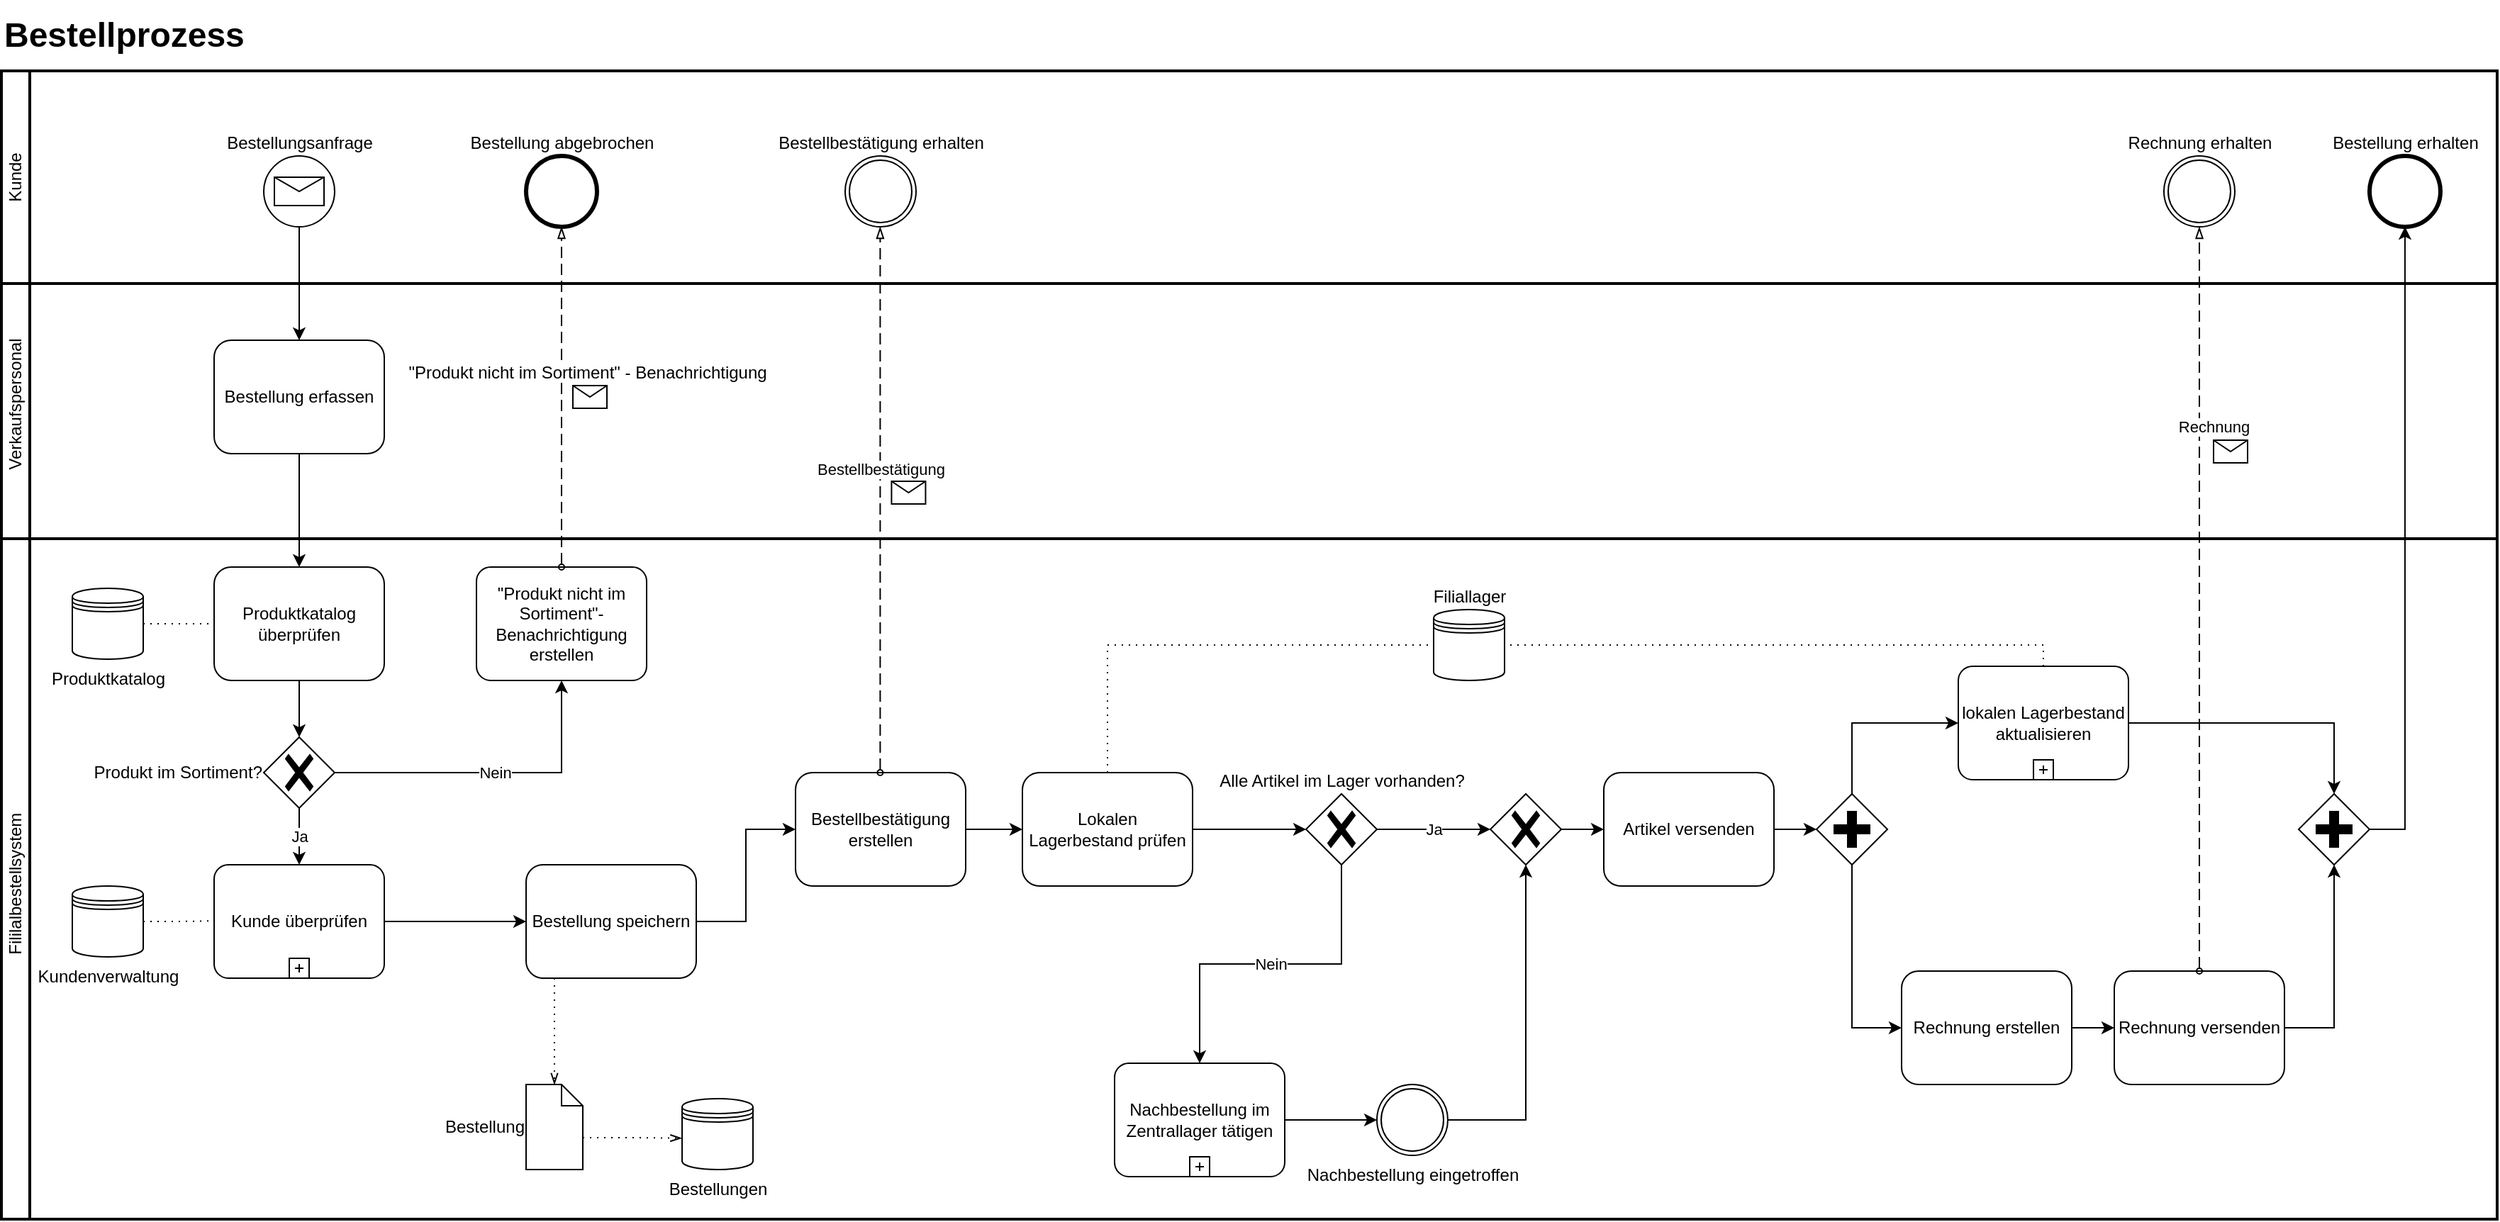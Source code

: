 <mxfile version="23.1.5" type="device">
  <diagram name="Page-1" id="hzpra2lofDzAdFRERjlR">
    <mxGraphModel dx="2100" dy="1242" grid="1" gridSize="10" guides="1" tooltips="1" connect="1" arrows="1" fold="1" page="1" pageScale="1" pageWidth="827" pageHeight="1169" math="0" shadow="0">
      <root>
        <mxCell id="0" />
        <mxCell id="1" parent="0" />
        <mxCell id="qseJRWOYaKlsRWUmHyyh-8" value="Fililalbestellsystem&lt;span style=&quot;white-space: pre;&quot;&gt;&#x9;&lt;/span&gt;" style="swimlane;html=1;startSize=20;fontStyle=0;collapsible=0;horizontal=0;swimlaneLine=1;swimlaneFillColor=#ffffff;strokeWidth=2;whiteSpace=wrap;" vertex="1" parent="1">
          <mxGeometry x="30" y="500" width="1760" height="480" as="geometry" />
        </mxCell>
        <mxCell id="qseJRWOYaKlsRWUmHyyh-9" value="" style="edgeStyle=orthogonalEdgeStyle;rounded=0;orthogonalLoop=1;jettySize=auto;html=1;" edge="1" parent="qseJRWOYaKlsRWUmHyyh-8" source="qseJRWOYaKlsRWUmHyyh-10" target="qseJRWOYaKlsRWUmHyyh-46">
          <mxGeometry relative="1" as="geometry" />
        </mxCell>
        <mxCell id="qseJRWOYaKlsRWUmHyyh-10" value="Bestellung speichern" style="shape=ext;rounded=1;html=1;whiteSpace=wrap;" vertex="1" parent="qseJRWOYaKlsRWUmHyyh-8">
          <mxGeometry x="370" y="230" width="120" height="80" as="geometry" />
        </mxCell>
        <mxCell id="qseJRWOYaKlsRWUmHyyh-11" value="" style="edgeStyle=orthogonalEdgeStyle;rounded=0;orthogonalLoop=1;jettySize=auto;html=1;" edge="1" parent="qseJRWOYaKlsRWUmHyyh-8" source="qseJRWOYaKlsRWUmHyyh-12" target="qseJRWOYaKlsRWUmHyyh-21">
          <mxGeometry relative="1" as="geometry" />
        </mxCell>
        <mxCell id="qseJRWOYaKlsRWUmHyyh-12" value="Lokalen Lagerbestand prüfen" style="shape=ext;rounded=1;html=1;whiteSpace=wrap;" vertex="1" parent="qseJRWOYaKlsRWUmHyyh-8">
          <mxGeometry x="720" y="165" width="120" height="80" as="geometry" />
        </mxCell>
        <mxCell id="qseJRWOYaKlsRWUmHyyh-13" value="Kundenverwaltung" style="shape=datastore;html=1;labelPosition=center;verticalLabelPosition=bottom;align=center;verticalAlign=top;" vertex="1" parent="qseJRWOYaKlsRWUmHyyh-8">
          <mxGeometry x="50" y="245" width="50" height="50" as="geometry" />
        </mxCell>
        <mxCell id="qseJRWOYaKlsRWUmHyyh-14" value="Produktkatalog überprüfen" style="shape=ext;rounded=1;html=1;whiteSpace=wrap;" vertex="1" parent="qseJRWOYaKlsRWUmHyyh-8">
          <mxGeometry x="150" y="20" width="120" height="80" as="geometry" />
        </mxCell>
        <mxCell id="qseJRWOYaKlsRWUmHyyh-15" value="Produktkatalog" style="shape=datastore;html=1;labelPosition=center;verticalLabelPosition=bottom;align=center;verticalAlign=top;" vertex="1" parent="qseJRWOYaKlsRWUmHyyh-8">
          <mxGeometry x="50" y="35" width="50" height="50" as="geometry" />
        </mxCell>
        <mxCell id="qseJRWOYaKlsRWUmHyyh-16" value="Produkt im Sortiment?" style="points=[[0.25,0.25,0],[0.5,0,0],[0.75,0.25,0],[1,0.5,0],[0.75,0.75,0],[0.5,1,0],[0.25,0.75,0],[0,0.5,0]];shape=mxgraph.bpmn.gateway2;html=1;verticalLabelPosition=middle;labelBackgroundColor=#ffffff;verticalAlign=middle;align=right;perimeter=rhombusPerimeter;outlineConnect=0;outline=none;symbol=none;gwType=exclusive;labelPosition=left;" vertex="1" parent="qseJRWOYaKlsRWUmHyyh-8">
          <mxGeometry x="185" y="140" width="50" height="50" as="geometry" />
        </mxCell>
        <mxCell id="qseJRWOYaKlsRWUmHyyh-17" value="" style="edgeStyle=orthogonalEdgeStyle;rounded=0;orthogonalLoop=1;jettySize=auto;html=1;" edge="1" parent="qseJRWOYaKlsRWUmHyyh-8" source="qseJRWOYaKlsRWUmHyyh-18" target="qseJRWOYaKlsRWUmHyyh-31">
          <mxGeometry relative="1" as="geometry" />
        </mxCell>
        <mxCell id="qseJRWOYaKlsRWUmHyyh-18" value="Artikel versenden" style="html=1;whiteSpace=wrap;rounded=1;" vertex="1" parent="qseJRWOYaKlsRWUmHyyh-8">
          <mxGeometry x="1130" y="165" width="120" height="80" as="geometry" />
        </mxCell>
        <mxCell id="qseJRWOYaKlsRWUmHyyh-19" style="edgeStyle=orthogonalEdgeStyle;rounded=0;orthogonalLoop=1;jettySize=auto;html=1;exitX=1;exitY=0.5;exitDx=0;exitDy=0;exitPerimeter=0;entryX=0;entryY=0.5;entryDx=0;entryDy=0;" edge="1" parent="qseJRWOYaKlsRWUmHyyh-8" source="qseJRWOYaKlsRWUmHyyh-20" target="qseJRWOYaKlsRWUmHyyh-10">
          <mxGeometry relative="1" as="geometry" />
        </mxCell>
        <mxCell id="qseJRWOYaKlsRWUmHyyh-20" value="Kunde überprüfen" style="points=[[0.25,0,0],[0.5,0,0],[0.75,0,0],[1,0.25,0],[1,0.5,0],[1,0.75,0],[0.75,1,0],[0.5,1,0],[0.25,1,0],[0,0.75,0],[0,0.5,0],[0,0.25,0]];shape=mxgraph.bpmn.task;whiteSpace=wrap;rectStyle=rounded;size=10;html=1;container=1;expand=0;collapsible=0;taskMarker=abstract;isLoopSub=1;" vertex="1" parent="qseJRWOYaKlsRWUmHyyh-8">
          <mxGeometry x="150" y="230" width="120" height="80" as="geometry" />
        </mxCell>
        <mxCell id="qseJRWOYaKlsRWUmHyyh-21" value="Alle Artikel im Lager vorhanden?" style="points=[[0.25,0.25,0],[0.5,0,0],[0.75,0.25,0],[1,0.5,0],[0.75,0.75,0],[0.5,1,0],[0.25,0.75,0],[0,0.5,0]];shape=mxgraph.bpmn.gateway2;html=1;verticalLabelPosition=top;labelBackgroundColor=#ffffff;verticalAlign=bottom;align=center;perimeter=rhombusPerimeter;outlineConnect=0;outline=none;symbol=none;gwType=exclusive;labelPosition=center;" vertex="1" parent="qseJRWOYaKlsRWUmHyyh-8">
          <mxGeometry x="920" y="180" width="50" height="50" as="geometry" />
        </mxCell>
        <mxCell id="qseJRWOYaKlsRWUmHyyh-22" value="" style="edgeStyle=orthogonalEdgeStyle;rounded=0;orthogonalLoop=1;jettySize=auto;html=1;" edge="1" parent="qseJRWOYaKlsRWUmHyyh-8" source="qseJRWOYaKlsRWUmHyyh-23" target="qseJRWOYaKlsRWUmHyyh-18">
          <mxGeometry relative="1" as="geometry" />
        </mxCell>
        <mxCell id="qseJRWOYaKlsRWUmHyyh-23" value="" style="points=[[0.25,0.25,0],[0.5,0,0],[0.75,0.25,0],[1,0.5,0],[0.75,0.75,0],[0.5,1,0],[0.25,0.75,0],[0,0.5,0]];shape=mxgraph.bpmn.gateway2;html=1;verticalLabelPosition=top;labelBackgroundColor=#ffffff;verticalAlign=bottom;align=center;perimeter=rhombusPerimeter;outlineConnect=0;outline=none;symbol=none;gwType=exclusive;labelPosition=center;" vertex="1" parent="qseJRWOYaKlsRWUmHyyh-8">
          <mxGeometry x="1050" y="180" width="50" height="50" as="geometry" />
        </mxCell>
        <mxCell id="qseJRWOYaKlsRWUmHyyh-24" value="Ja" style="edgeStyle=orthogonalEdgeStyle;rounded=0;html=1;jettySize=auto;orthogonalLoop=1;exitX=1;exitY=0.5;exitDx=0;exitDy=0;exitPerimeter=0;entryX=0;entryY=0.5;entryDx=0;entryDy=0;entryPerimeter=0;" edge="1" parent="qseJRWOYaKlsRWUmHyyh-8" source="qseJRWOYaKlsRWUmHyyh-21" target="qseJRWOYaKlsRWUmHyyh-23">
          <mxGeometry relative="1" as="geometry">
            <Array as="points" />
            <mxPoint x="440" y="310" as="sourcePoint" />
            <mxPoint x="520" y="380" as="targetPoint" />
          </mxGeometry>
        </mxCell>
        <mxCell id="qseJRWOYaKlsRWUmHyyh-25" value="Nachbestellung im Zentrallager tätigen" style="points=[[0.25,0,0],[0.5,0,0],[0.75,0,0],[1,0.25,0],[1,0.5,0],[1,0.75,0],[0.75,1,0],[0.5,1,0],[0.25,1,0],[0,0.75,0],[0,0.5,0],[0,0.25,0]];shape=mxgraph.bpmn.task;whiteSpace=wrap;rectStyle=rounded;size=10;html=1;container=1;expand=0;collapsible=0;taskMarker=abstract;isLoopSub=1;" vertex="1" parent="qseJRWOYaKlsRWUmHyyh-8">
          <mxGeometry x="785" y="370" width="120" height="80" as="geometry" />
        </mxCell>
        <mxCell id="qseJRWOYaKlsRWUmHyyh-26" value="Nein" style="edgeStyle=orthogonalEdgeStyle;rounded=0;html=1;jettySize=auto;orthogonalLoop=1;exitX=0.5;exitY=1;exitDx=0;exitDy=0;exitPerimeter=0;entryX=0.5;entryY=0;entryDx=0;entryDy=0;entryPerimeter=0;" edge="1" parent="qseJRWOYaKlsRWUmHyyh-8" source="qseJRWOYaKlsRWUmHyyh-21" target="qseJRWOYaKlsRWUmHyyh-25">
          <mxGeometry relative="1" as="geometry">
            <mxPoint x="377.5" y="500" as="sourcePoint" />
            <mxPoint x="415" y="520.0" as="targetPoint" />
            <Array as="points" />
          </mxGeometry>
        </mxCell>
        <mxCell id="qseJRWOYaKlsRWUmHyyh-27" value="" style="edgeStyle=orthogonalEdgeStyle;rounded=0;orthogonalLoop=1;jettySize=auto;html=1;" edge="1" parent="qseJRWOYaKlsRWUmHyyh-8" source="qseJRWOYaKlsRWUmHyyh-28" target="qseJRWOYaKlsRWUmHyyh-23">
          <mxGeometry relative="1" as="geometry" />
        </mxCell>
        <mxCell id="qseJRWOYaKlsRWUmHyyh-28" value="Nachbestellung eingetroffen" style="points=[[0.145,0.145,0],[0.5,0,0],[0.855,0.145,0],[1,0.5,0],[0.855,0.855,0],[0.5,1,0],[0.145,0.855,0],[0,0.5,0]];shape=mxgraph.bpmn.event;html=1;verticalLabelPosition=bottom;labelBackgroundColor=#ffffff;verticalAlign=top;align=center;perimeter=ellipsePerimeter;outlineConnect=0;aspect=fixed;outline=throwing;symbol=general;" vertex="1" parent="qseJRWOYaKlsRWUmHyyh-8">
          <mxGeometry x="970" y="385" width="50" height="50" as="geometry" />
        </mxCell>
        <mxCell id="qseJRWOYaKlsRWUmHyyh-29" style="edgeStyle=orthogonalEdgeStyle;rounded=0;html=1;jettySize=auto;orthogonalLoop=1;exitX=1;exitY=0.5;exitDx=0;exitDy=0;exitPerimeter=0;entryX=0;entryY=0.5;entryDx=0;entryDy=0;entryPerimeter=0;" edge="1" parent="qseJRWOYaKlsRWUmHyyh-8" source="qseJRWOYaKlsRWUmHyyh-25" target="qseJRWOYaKlsRWUmHyyh-28">
          <mxGeometry relative="1" as="geometry">
            <mxPoint x="550" y="680" as="sourcePoint" />
            <mxPoint x="595" y="865" as="targetPoint" />
          </mxGeometry>
        </mxCell>
        <mxCell id="qseJRWOYaKlsRWUmHyyh-67" style="edgeStyle=orthogonalEdgeStyle;rounded=0;orthogonalLoop=1;jettySize=auto;html=1;exitX=0.5;exitY=1;exitDx=0;exitDy=0;exitPerimeter=0;entryX=0;entryY=0.5;entryDx=0;entryDy=0;" edge="1" parent="qseJRWOYaKlsRWUmHyyh-8" source="qseJRWOYaKlsRWUmHyyh-31" target="qseJRWOYaKlsRWUmHyyh-33">
          <mxGeometry relative="1" as="geometry" />
        </mxCell>
        <mxCell id="qseJRWOYaKlsRWUmHyyh-31" value="" style="points=[[0.25,0.25,0],[0.5,0,0],[0.75,0.25,0],[1,0.5,0],[0.75,0.75,0],[0.5,1,0],[0.25,0.75,0],[0,0.5,0]];shape=mxgraph.bpmn.gateway2;html=1;verticalLabelPosition=bottom;labelBackgroundColor=#ffffff;verticalAlign=top;align=center;perimeter=rhombusPerimeter;outlineConnect=0;outline=none;symbol=none;gwType=parallel;" vertex="1" parent="qseJRWOYaKlsRWUmHyyh-8">
          <mxGeometry x="1280" y="180" width="50" height="50" as="geometry" />
        </mxCell>
        <mxCell id="qseJRWOYaKlsRWUmHyyh-32" value="" style="edgeStyle=orthogonalEdgeStyle;rounded=0;orthogonalLoop=1;jettySize=auto;html=1;" edge="1" parent="qseJRWOYaKlsRWUmHyyh-8" source="qseJRWOYaKlsRWUmHyyh-33" target="qseJRWOYaKlsRWUmHyyh-34">
          <mxGeometry relative="1" as="geometry" />
        </mxCell>
        <mxCell id="qseJRWOYaKlsRWUmHyyh-33" value="Rechnung erstellen" style="html=1;whiteSpace=wrap;rounded=1;" vertex="1" parent="qseJRWOYaKlsRWUmHyyh-8">
          <mxGeometry x="1340" y="305" width="120" height="80" as="geometry" />
        </mxCell>
        <mxCell id="qseJRWOYaKlsRWUmHyyh-34" value="Rechnung versenden" style="html=1;whiteSpace=wrap;rounded=1;" vertex="1" parent="qseJRWOYaKlsRWUmHyyh-8">
          <mxGeometry x="1490" y="305" width="120" height="80" as="geometry" />
        </mxCell>
        <mxCell id="qseJRWOYaKlsRWUmHyyh-35" value="lokalen Lagerbestand aktualisieren" style="points=[[0.25,0,0],[0.5,0,0],[0.75,0,0],[1,0.25,0],[1,0.5,0],[1,0.75,0],[0.75,1,0],[0.5,1,0],[0.25,1,0],[0,0.75,0],[0,0.5,0],[0,0.25,0]];shape=mxgraph.bpmn.task;whiteSpace=wrap;rectStyle=rounded;size=10;html=1;container=1;expand=0;collapsible=0;taskMarker=abstract;isLoopSub=1;" vertex="1" parent="qseJRWOYaKlsRWUmHyyh-8">
          <mxGeometry x="1380" y="90" width="120" height="80" as="geometry" />
        </mxCell>
        <mxCell id="qseJRWOYaKlsRWUmHyyh-36" value="Bestellungen" style="shape=datastore;html=1;labelPosition=center;verticalLabelPosition=bottom;align=center;verticalAlign=top;" vertex="1" parent="qseJRWOYaKlsRWUmHyyh-8">
          <mxGeometry x="480" y="395" width="50" height="50" as="geometry" />
        </mxCell>
        <mxCell id="qseJRWOYaKlsRWUmHyyh-37" value="Bestellung" style="shape=mxgraph.bpmn.data;labelPosition=left;verticalLabelPosition=middle;align=right;verticalAlign=middle;size=15;html=1;" vertex="1" parent="qseJRWOYaKlsRWUmHyyh-8">
          <mxGeometry x="370" y="385" width="40" height="60" as="geometry" />
        </mxCell>
        <mxCell id="qseJRWOYaKlsRWUmHyyh-38" style="edgeStyle=orthogonalEdgeStyle;rounded=0;orthogonalLoop=1;jettySize=auto;html=1;exitX=0.5;exitY=1;exitDx=0;exitDy=0;entryX=0.5;entryY=0;entryDx=0;entryDy=0;entryPerimeter=0;" edge="1" parent="qseJRWOYaKlsRWUmHyyh-8" source="qseJRWOYaKlsRWUmHyyh-14" target="qseJRWOYaKlsRWUmHyyh-16">
          <mxGeometry relative="1" as="geometry" />
        </mxCell>
        <mxCell id="qseJRWOYaKlsRWUmHyyh-39" value="Ja" style="edgeStyle=orthogonalEdgeStyle;rounded=0;orthogonalLoop=1;jettySize=auto;html=1;exitX=0.5;exitY=1;exitDx=0;exitDy=0;exitPerimeter=0;entryX=0.5;entryY=0;entryDx=0;entryDy=0;entryPerimeter=0;" edge="1" parent="qseJRWOYaKlsRWUmHyyh-8" source="qseJRWOYaKlsRWUmHyyh-16" target="qseJRWOYaKlsRWUmHyyh-20">
          <mxGeometry relative="1" as="geometry" />
        </mxCell>
        <mxCell id="qseJRWOYaKlsRWUmHyyh-41" value="" style="points=[[0.25,0.25,0],[0.5,0,0],[0.75,0.25,0],[1,0.5,0],[0.75,0.75,0],[0.5,1,0],[0.25,0.75,0],[0,0.5,0]];shape=mxgraph.bpmn.gateway2;html=1;verticalLabelPosition=bottom;labelBackgroundColor=#ffffff;verticalAlign=top;align=center;perimeter=rhombusPerimeter;outlineConnect=0;outline=none;symbol=none;gwType=parallel;" vertex="1" parent="qseJRWOYaKlsRWUmHyyh-8">
          <mxGeometry x="1620" y="180" width="50" height="50" as="geometry" />
        </mxCell>
        <mxCell id="qseJRWOYaKlsRWUmHyyh-45" value="" style="edgeStyle=orthogonalEdgeStyle;rounded=0;orthogonalLoop=1;jettySize=auto;html=1;" edge="1" parent="qseJRWOYaKlsRWUmHyyh-8" source="qseJRWOYaKlsRWUmHyyh-46" target="qseJRWOYaKlsRWUmHyyh-12">
          <mxGeometry relative="1" as="geometry" />
        </mxCell>
        <mxCell id="qseJRWOYaKlsRWUmHyyh-46" value="Bestellbestätigung erstellen" style="shape=ext;rounded=1;html=1;whiteSpace=wrap;" vertex="1" parent="qseJRWOYaKlsRWUmHyyh-8">
          <mxGeometry x="560" y="165" width="120" height="80" as="geometry" />
        </mxCell>
        <mxCell id="qseJRWOYaKlsRWUmHyyh-47" value="" style="edgeStyle=elbowEdgeStyle;fontSize=12;html=1;endFill=0;startFill=0;endSize=6;startSize=6;dashed=1;dashPattern=1 4;endArrow=openThin;startArrow=none;rounded=0;entryX=-0.005;entryY=0.558;entryDx=0;entryDy=0;exitX=0;exitY=0;exitDx=40;exitDy=37.5;exitPerimeter=0;entryPerimeter=0;" edge="1" parent="qseJRWOYaKlsRWUmHyyh-8" source="qseJRWOYaKlsRWUmHyyh-37" target="qseJRWOYaKlsRWUmHyyh-36">
          <mxGeometry width="160" relative="1" as="geometry">
            <mxPoint x="400" y="240" as="sourcePoint" />
            <mxPoint x="400" y="205" as="targetPoint" />
          </mxGeometry>
        </mxCell>
        <mxCell id="qseJRWOYaKlsRWUmHyyh-48" value="" style="edgeStyle=elbowEdgeStyle;fontSize=12;html=1;endFill=0;startFill=0;endSize=6;startSize=6;dashed=1;dashPattern=1 4;endArrow=none;startArrow=none;rounded=0;exitX=1;exitY=0.5;exitDx=0;exitDy=0;" edge="1" parent="qseJRWOYaKlsRWUmHyyh-8" source="qseJRWOYaKlsRWUmHyyh-13">
          <mxGeometry width="160" relative="1" as="geometry">
            <mxPoint x="100" y="269.58" as="sourcePoint" />
            <mxPoint x="150" y="269.58" as="targetPoint" />
          </mxGeometry>
        </mxCell>
        <mxCell id="qseJRWOYaKlsRWUmHyyh-49" value="" style="edgeStyle=elbowEdgeStyle;fontSize=12;html=1;endFill=0;startFill=0;endSize=6;startSize=6;dashed=1;dashPattern=1 4;endArrow=none;startArrow=none;rounded=0;exitX=1;exitY=0.5;exitDx=0;exitDy=0;entryX=0;entryY=0.5;entryDx=0;entryDy=0;" edge="1" parent="qseJRWOYaKlsRWUmHyyh-8" source="qseJRWOYaKlsRWUmHyyh-15" target="qseJRWOYaKlsRWUmHyyh-14">
          <mxGeometry width="160" relative="1" as="geometry">
            <mxPoint x="260" y="-30" as="sourcePoint" />
            <mxPoint x="150" y="-130" as="targetPoint" />
          </mxGeometry>
        </mxCell>
        <mxCell id="qseJRWOYaKlsRWUmHyyh-60" value="" style="edgeStyle=elbowEdgeStyle;fontSize=12;html=1;endFill=0;startFill=0;endSize=6;startSize=6;dashed=1;dashPattern=1 4;endArrow=openThin;startArrow=none;rounded=0;exitX=0.5;exitY=1;exitDx=0;exitDy=0;entryX=0.5;entryY=0;entryDx=0;entryDy=0;entryPerimeter=0;" edge="1" parent="qseJRWOYaKlsRWUmHyyh-8" source="qseJRWOYaKlsRWUmHyyh-10" target="qseJRWOYaKlsRWUmHyyh-37">
          <mxGeometry width="160" relative="1" as="geometry">
            <mxPoint x="370" y="360" as="sourcePoint" />
            <mxPoint x="390" y="370" as="targetPoint" />
            <Array as="points">
              <mxPoint x="390" y="340" />
            </Array>
          </mxGeometry>
        </mxCell>
        <mxCell id="qseJRWOYaKlsRWUmHyyh-61" value="&quot;Produkt nicht im Sortiment&quot;-Benachrichtigung erstellen" style="points=[[0.25,0,0],[0.5,0,0],[0.75,0,0],[1,0.25,0],[1,0.5,0],[1,0.75,0],[0.75,1,0],[0.5,1,0],[0.25,1,0],[0,0.75,0],[0,0.5,0],[0,0.25,0]];shape=mxgraph.bpmn.task;whiteSpace=wrap;rectStyle=rounded;size=10;html=1;container=1;expand=0;collapsible=0;taskMarker=abstract;" vertex="1" parent="qseJRWOYaKlsRWUmHyyh-8">
          <mxGeometry x="335" y="20" width="120" height="80" as="geometry" />
        </mxCell>
        <mxCell id="qseJRWOYaKlsRWUmHyyh-62" value="Nein" style="edgeStyle=orthogonalEdgeStyle;rounded=0;orthogonalLoop=1;jettySize=auto;html=1;exitX=1;exitY=0.5;exitDx=0;exitDy=0;exitPerimeter=0;entryX=0.5;entryY=1;entryDx=0;entryDy=0;entryPerimeter=0;" edge="1" parent="qseJRWOYaKlsRWUmHyyh-8" source="qseJRWOYaKlsRWUmHyyh-16" target="qseJRWOYaKlsRWUmHyyh-61">
          <mxGeometry relative="1" as="geometry" />
        </mxCell>
        <mxCell id="qseJRWOYaKlsRWUmHyyh-68" style="edgeStyle=orthogonalEdgeStyle;rounded=0;orthogonalLoop=1;jettySize=auto;html=1;exitX=0.5;exitY=0;exitDx=0;exitDy=0;exitPerimeter=0;entryX=0;entryY=0.5;entryDx=0;entryDy=0;entryPerimeter=0;" edge="1" parent="qseJRWOYaKlsRWUmHyyh-8" source="qseJRWOYaKlsRWUmHyyh-31" target="qseJRWOYaKlsRWUmHyyh-35">
          <mxGeometry relative="1" as="geometry" />
        </mxCell>
        <mxCell id="qseJRWOYaKlsRWUmHyyh-69" style="edgeStyle=orthogonalEdgeStyle;rounded=0;orthogonalLoop=1;jettySize=auto;html=1;exitX=1;exitY=0.5;exitDx=0;exitDy=0;exitPerimeter=0;entryX=0.5;entryY=0;entryDx=0;entryDy=0;entryPerimeter=0;" edge="1" parent="qseJRWOYaKlsRWUmHyyh-8" source="qseJRWOYaKlsRWUmHyyh-35" target="qseJRWOYaKlsRWUmHyyh-41">
          <mxGeometry relative="1" as="geometry" />
        </mxCell>
        <mxCell id="qseJRWOYaKlsRWUmHyyh-70" style="edgeStyle=orthogonalEdgeStyle;rounded=0;orthogonalLoop=1;jettySize=auto;html=1;exitX=1;exitY=0.5;exitDx=0;exitDy=0;entryX=0.5;entryY=1;entryDx=0;entryDy=0;entryPerimeter=0;" edge="1" parent="qseJRWOYaKlsRWUmHyyh-8" source="qseJRWOYaKlsRWUmHyyh-34" target="qseJRWOYaKlsRWUmHyyh-41">
          <mxGeometry relative="1" as="geometry" />
        </mxCell>
        <mxCell id="qseJRWOYaKlsRWUmHyyh-66" value="Filiallager" style="shape=datastore;html=1;labelPosition=center;verticalLabelPosition=top;align=center;verticalAlign=bottom;" vertex="1" parent="qseJRWOYaKlsRWUmHyyh-8">
          <mxGeometry x="1010" y="50" width="50" height="50" as="geometry" />
        </mxCell>
        <mxCell id="qseJRWOYaKlsRWUmHyyh-71" value="" style="edgeStyle=elbowEdgeStyle;fontSize=12;html=1;endFill=0;startFill=0;endSize=6;startSize=6;dashed=1;dashPattern=1 4;endArrow=none;startArrow=none;rounded=0;exitX=0.5;exitY=0;exitDx=0;exitDy=0;entryX=0;entryY=0.5;entryDx=0;entryDy=0;" edge="1" parent="qseJRWOYaKlsRWUmHyyh-8" source="qseJRWOYaKlsRWUmHyyh-12" target="qseJRWOYaKlsRWUmHyyh-66">
          <mxGeometry width="160" relative="1" as="geometry">
            <mxPoint x="790" y="80" as="sourcePoint" />
            <mxPoint x="950" y="80" as="targetPoint" />
            <Array as="points">
              <mxPoint x="780" y="120" />
            </Array>
          </mxGeometry>
        </mxCell>
        <mxCell id="qseJRWOYaKlsRWUmHyyh-72" value="" style="edgeStyle=elbowEdgeStyle;fontSize=12;html=1;endFill=0;startFill=0;endSize=6;startSize=6;dashed=1;dashPattern=1 4;endArrow=none;startArrow=none;rounded=0;exitX=0.5;exitY=0;exitDx=0;exitDy=0;exitPerimeter=0;entryX=1;entryY=0.5;entryDx=0;entryDy=0;" edge="1" parent="qseJRWOYaKlsRWUmHyyh-8" source="qseJRWOYaKlsRWUmHyyh-35" target="qseJRWOYaKlsRWUmHyyh-66">
          <mxGeometry width="160" relative="1" as="geometry">
            <mxPoint x="890" y="80" as="sourcePoint" />
            <mxPoint x="1170" y="80" as="targetPoint" />
            <Array as="points">
              <mxPoint x="1440" y="75" />
            </Array>
          </mxGeometry>
        </mxCell>
        <mxCell id="qseJRWOYaKlsRWUmHyyh-1" value="Verkaufspersonal" style="swimlane;html=1;startSize=20;fontStyle=0;collapsible=0;horizontal=0;swimlaneLine=1;swimlaneFillColor=#ffffff;strokeWidth=2;whiteSpace=wrap;" vertex="1" parent="1">
          <mxGeometry x="30" y="310" width="1760" height="190" as="geometry" />
        </mxCell>
        <mxCell id="qseJRWOYaKlsRWUmHyyh-2" value="Bestellung erfassen" style="shape=ext;rounded=1;html=1;whiteSpace=wrap;" vertex="1" parent="qseJRWOYaKlsRWUmHyyh-1">
          <mxGeometry x="150" y="50" width="120" height="80" as="geometry" />
        </mxCell>
        <mxCell id="qseJRWOYaKlsRWUmHyyh-3" value="Kunde" style="swimlane;html=1;startSize=20;fontStyle=0;collapsible=0;horizontal=0;swimlaneLine=1;swimlaneFillColor=#ffffff;strokeWidth=2;whiteSpace=wrap;" vertex="1" parent="1">
          <mxGeometry x="30" y="170" width="1760" height="150" as="geometry" />
        </mxCell>
        <mxCell id="qseJRWOYaKlsRWUmHyyh-4" value="Bestellungsanfrage" style="points=[[0.145,0.145,0],[0.5,0,0],[0.855,0.145,0],[1,0.5,0],[0.855,0.855,0],[0.5,1,0],[0.145,0.855,0],[0,0.5,0]];shape=mxgraph.bpmn.event;html=1;verticalLabelPosition=top;labelBackgroundColor=#ffffff;verticalAlign=bottom;align=center;perimeter=ellipsePerimeter;outlineConnect=0;aspect=fixed;outline=standard;symbol=message;labelPosition=center;" vertex="1" parent="qseJRWOYaKlsRWUmHyyh-3">
          <mxGeometry x="185" y="60" width="50" height="50" as="geometry" />
        </mxCell>
        <mxCell id="qseJRWOYaKlsRWUmHyyh-5" value="Bestellbestätigung erhalten" style="points=[[0.145,0.145,0],[0.5,0,0],[0.855,0.145,0],[1,0.5,0],[0.855,0.855,0],[0.5,1,0],[0.145,0.855,0],[0,0.5,0]];shape=mxgraph.bpmn.event;html=1;verticalLabelPosition=top;labelBackgroundColor=#ffffff;verticalAlign=bottom;align=center;perimeter=ellipsePerimeter;outlineConnect=0;aspect=fixed;outline=throwing;symbol=general;labelPosition=center;" vertex="1" parent="qseJRWOYaKlsRWUmHyyh-3">
          <mxGeometry x="595" y="60" width="50" height="50" as="geometry" />
        </mxCell>
        <mxCell id="qseJRWOYaKlsRWUmHyyh-6" value="Rechnung erhalten" style="points=[[0.145,0.145,0],[0.5,0,0],[0.855,0.145,0],[1,0.5,0],[0.855,0.855,0],[0.5,1,0],[0.145,0.855,0],[0,0.5,0]];shape=mxgraph.bpmn.event;html=1;verticalLabelPosition=top;labelBackgroundColor=#ffffff;verticalAlign=bottom;align=center;perimeter=ellipsePerimeter;outlineConnect=0;aspect=fixed;outline=throwing;symbol=general;labelPosition=center;" vertex="1" parent="qseJRWOYaKlsRWUmHyyh-3">
          <mxGeometry x="1525" y="60" width="50" height="50" as="geometry" />
        </mxCell>
        <mxCell id="qseJRWOYaKlsRWUmHyyh-7" value="Bestellung erhalten" style="points=[[0.145,0.145,0],[0.5,0,0],[0.855,0.145,0],[1,0.5,0],[0.855,0.855,0],[0.5,1,0],[0.145,0.855,0],[0,0.5,0]];shape=mxgraph.bpmn.event;html=1;verticalLabelPosition=top;labelBackgroundColor=#ffffff;verticalAlign=bottom;align=center;perimeter=ellipsePerimeter;outlineConnect=0;aspect=fixed;outline=end;symbol=terminate2;labelPosition=center;" vertex="1" parent="qseJRWOYaKlsRWUmHyyh-3">
          <mxGeometry x="1670" y="60" width="50" height="50" as="geometry" />
        </mxCell>
        <mxCell id="qseJRWOYaKlsRWUmHyyh-63" value="Bestellung abgebrochen" style="points=[[0.145,0.145,0],[0.5,0,0],[0.855,0.145,0],[1,0.5,0],[0.855,0.855,0],[0.5,1,0],[0.145,0.855,0],[0,0.5,0]];shape=mxgraph.bpmn.event;html=1;verticalLabelPosition=top;labelBackgroundColor=#ffffff;verticalAlign=bottom;align=center;perimeter=ellipsePerimeter;outlineConnect=0;aspect=fixed;outline=end;symbol=terminate2;labelPosition=center;" vertex="1" parent="qseJRWOYaKlsRWUmHyyh-3">
          <mxGeometry x="370" y="60" width="50" height="50" as="geometry" />
        </mxCell>
        <mxCell id="qseJRWOYaKlsRWUmHyyh-50" style="edgeStyle=orthogonalEdgeStyle;rounded=0;orthogonalLoop=1;jettySize=auto;html=1;exitX=0.5;exitY=1;exitDx=0;exitDy=0;exitPerimeter=0;entryX=0.5;entryY=0;entryDx=0;entryDy=0;" edge="1" parent="1" source="qseJRWOYaKlsRWUmHyyh-4" target="qseJRWOYaKlsRWUmHyyh-2">
          <mxGeometry relative="1" as="geometry" />
        </mxCell>
        <mxCell id="qseJRWOYaKlsRWUmHyyh-51" style="edgeStyle=orthogonalEdgeStyle;rounded=0;orthogonalLoop=1;jettySize=auto;html=1;exitX=0.5;exitY=1;exitDx=0;exitDy=0;entryX=0.5;entryY=0;entryDx=0;entryDy=0;" edge="1" parent="1" source="qseJRWOYaKlsRWUmHyyh-2" target="qseJRWOYaKlsRWUmHyyh-14">
          <mxGeometry relative="1" as="geometry" />
        </mxCell>
        <mxCell id="qseJRWOYaKlsRWUmHyyh-52" value="Bestellbestätigung" style="endArrow=blockThin;html=1;labelPosition=center;verticalLabelPosition=top;align=center;verticalAlign=bottom;dashed=1;dashPattern=8 4;endFill=0;startArrow=oval;startFill=0;endSize=6;startSize=4;rounded=0;entryX=0.5;entryY=1;entryDx=0;entryDy=0;entryPerimeter=0;exitX=0.5;exitY=0;exitDx=0;exitDy=0;" edge="1" parent="1">
          <mxGeometry x="0.065" relative="1" as="geometry">
            <mxPoint x="649.71" y="665" as="sourcePoint" />
            <mxPoint x="649.71" y="280" as="targetPoint" />
            <mxPoint as="offset" />
          </mxGeometry>
        </mxCell>
        <mxCell id="qseJRWOYaKlsRWUmHyyh-53" value="" style="shape=message;html=1;outlineConnect=0;labelPosition=left;verticalLabelPosition=middle;align=right;verticalAlign=middle;spacingRight=5;labelBackgroundColor=#ffffff;" vertex="1" parent="qseJRWOYaKlsRWUmHyyh-52">
          <mxGeometry width="24" height="16" relative="1" as="geometry">
            <mxPoint x="8" y="-13" as="offset" />
          </mxGeometry>
        </mxCell>
        <mxCell id="qseJRWOYaKlsRWUmHyyh-54" value="Rechnung" style="endArrow=blockThin;html=1;labelPosition=center;verticalLabelPosition=top;align=center;verticalAlign=bottom;dashed=1;dashPattern=8 4;endFill=0;startArrow=oval;startFill=0;endSize=6;startSize=4;rounded=0;entryX=0.5;entryY=1;entryDx=0;entryDy=0;entryPerimeter=0;exitX=0.5;exitY=0;exitDx=0;exitDy=0;" edge="1" parent="1" source="qseJRWOYaKlsRWUmHyyh-34" target="qseJRWOYaKlsRWUmHyyh-6">
          <mxGeometry x="0.429" y="-10" relative="1" as="geometry">
            <mxPoint x="1030" y="570" as="sourcePoint" />
            <mxPoint x="1190" y="570" as="targetPoint" />
            <mxPoint as="offset" />
          </mxGeometry>
        </mxCell>
        <mxCell id="qseJRWOYaKlsRWUmHyyh-55" value="" style="shape=message;html=1;outlineConnect=0;labelPosition=left;verticalLabelPosition=middle;align=right;verticalAlign=middle;spacingRight=5;labelBackgroundColor=#ffffff;" vertex="1" parent="qseJRWOYaKlsRWUmHyyh-54">
          <mxGeometry width="24" height="16" relative="1" as="geometry">
            <mxPoint x="10" y="-112" as="offset" />
          </mxGeometry>
        </mxCell>
        <mxCell id="qseJRWOYaKlsRWUmHyyh-56" style="edgeStyle=orthogonalEdgeStyle;rounded=0;orthogonalLoop=1;jettySize=auto;html=1;exitX=1;exitY=0.5;exitDx=0;exitDy=0;exitPerimeter=0;entryX=0.5;entryY=1;entryDx=0;entryDy=0;entryPerimeter=0;" edge="1" parent="1" source="qseJRWOYaKlsRWUmHyyh-41" target="qseJRWOYaKlsRWUmHyyh-7">
          <mxGeometry relative="1" as="geometry" />
        </mxCell>
        <mxCell id="qseJRWOYaKlsRWUmHyyh-58" value="Bestellprozess" style="text;html=1;align=left;verticalAlign=middle;whiteSpace=wrap;rounded=0;fontSize=24;fontStyle=1" vertex="1" parent="1">
          <mxGeometry x="30" y="120" width="200" height="50" as="geometry" />
        </mxCell>
        <mxCell id="qseJRWOYaKlsRWUmHyyh-73" value="" style="endArrow=blockThin;html=1;labelPosition=left;verticalLabelPosition=middle;align=right;verticalAlign=middle;dashed=1;dashPattern=8 4;endFill=0;startArrow=oval;startFill=0;endSize=6;startSize=4;rounded=0;entryX=0.5;entryY=1;entryDx=0;entryDy=0;entryPerimeter=0;exitX=0.5;exitY=0;exitDx=0;exitDy=0;exitPerimeter=0;" edge="1" parent="1" source="qseJRWOYaKlsRWUmHyyh-61" target="qseJRWOYaKlsRWUmHyyh-63">
          <mxGeometry relative="1" as="geometry">
            <mxPoint x="425" y="510" as="sourcePoint" />
            <mxPoint x="423" y="310" as="targetPoint" />
          </mxGeometry>
        </mxCell>
        <mxCell id="qseJRWOYaKlsRWUmHyyh-74" value="&quot;Produkt nicht im Sortiment&quot; - Benachrichtigung" style="shape=message;html=1;outlineConnect=0;labelPosition=center;verticalLabelPosition=top;align=center;verticalAlign=bottom;spacingRight=5;labelBackgroundColor=#ffffff;" vertex="1" parent="qseJRWOYaKlsRWUmHyyh-73">
          <mxGeometry width="24" height="16" relative="1" as="geometry">
            <mxPoint x="8" y="-8" as="offset" />
          </mxGeometry>
        </mxCell>
      </root>
    </mxGraphModel>
  </diagram>
</mxfile>
